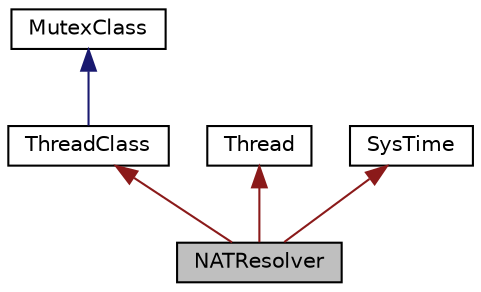 digraph "NATResolver"
{
  edge [fontname="Helvetica",fontsize="10",labelfontname="Helvetica",labelfontsize="10"];
  node [fontname="Helvetica",fontsize="10",shape=record];
  Node1 [label="NATResolver",height=0.2,width=0.4,color="black", fillcolor="grey75", style="filled" fontcolor="black"];
  Node2 -> Node1 [dir="back",color="firebrick4",fontsize="10",style="solid",fontname="Helvetica"];
  Node2 [label="ThreadClass",height=0.2,width=0.4,color="black", fillcolor="white", style="filled",URL="$classRNReplicaNet_1_1ThreadClass.html"];
  Node3 -> Node2 [dir="back",color="midnightblue",fontsize="10",style="solid",fontname="Helvetica"];
  Node3 [label="MutexClass",height=0.2,width=0.4,color="black", fillcolor="white", style="filled",URL="$classRNReplicaNet_1_1MutexClass.html"];
  Node4 -> Node1 [dir="back",color="firebrick4",fontsize="10",style="solid",fontname="Helvetica"];
  Node4 [label="Thread",height=0.2,width=0.4,color="black", fillcolor="white", style="filled",URL="$classRNReplicaNet_1_1Thread.html"];
  Node5 -> Node1 [dir="back",color="firebrick4",fontsize="10",style="solid",fontname="Helvetica"];
  Node5 [label="SysTime",height=0.2,width=0.4,color="black", fillcolor="white", style="filled",URL="$classRNReplicaNet_1_1SysTime.html"];
}
